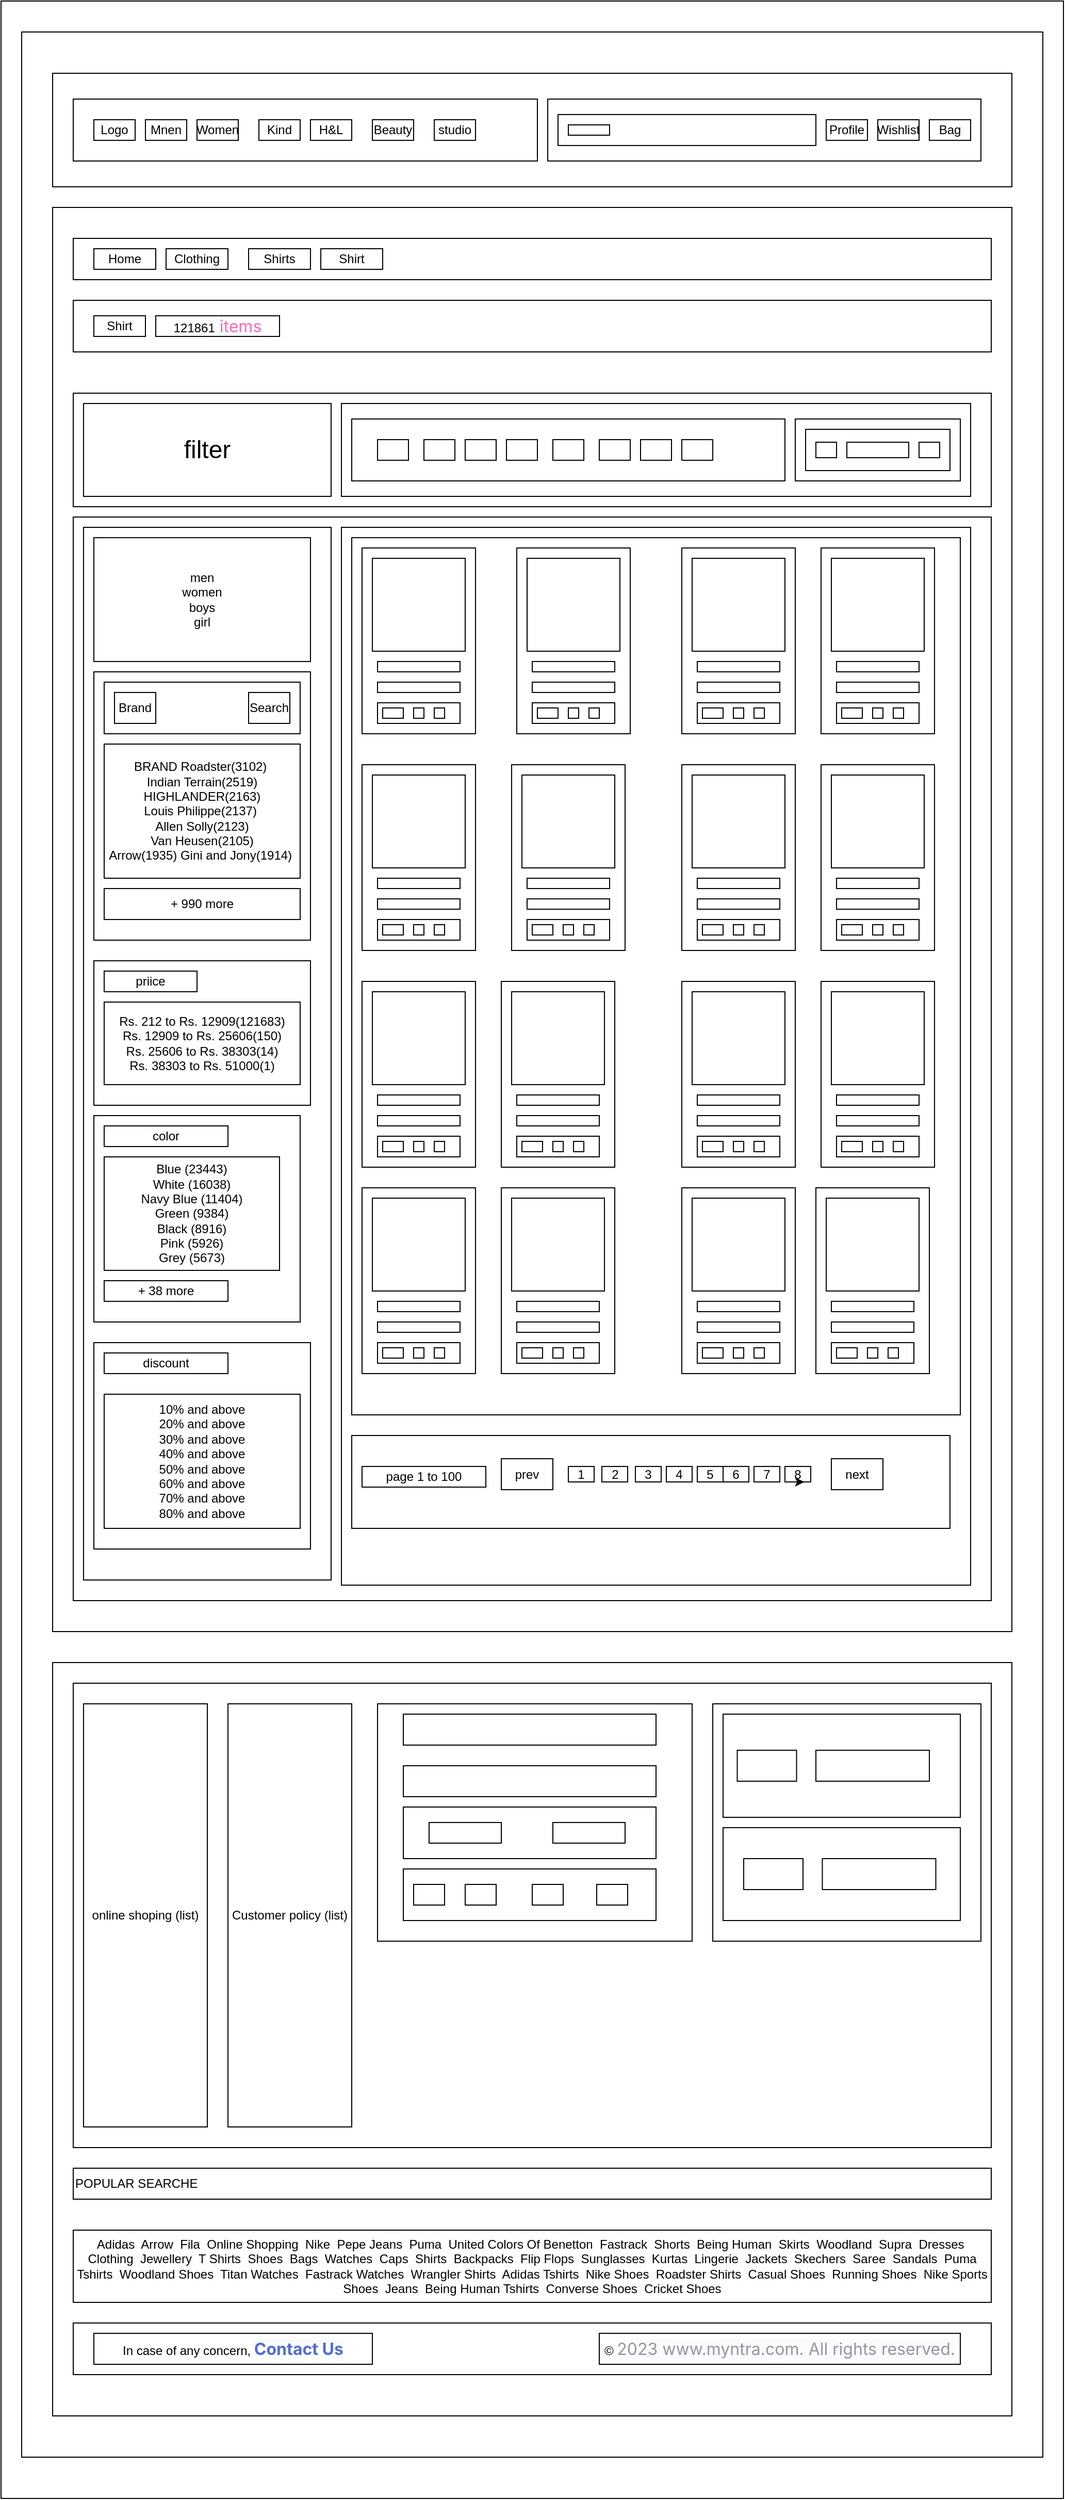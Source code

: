 <mxfile version="21.6.8" type="device">
  <diagram id="B8KBv2zFd8jWTs9i-mNp" name="Page-1">
    <mxGraphModel dx="2107" dy="683" grid="1" gridSize="10" guides="1" tooltips="1" connect="1" arrows="1" fold="1" page="1" pageScale="1" pageWidth="850" pageHeight="1100" math="0" shadow="0">
      <root>
        <mxCell id="0" />
        <mxCell id="1" parent="0" />
        <mxCell id="YcGbDRL9qxOUymfW_lWf-179" value="" style="rounded=0;whiteSpace=wrap;html=1;" vertex="1" parent="1">
          <mxGeometry x="-210" y="80" width="1030" height="2420" as="geometry" />
        </mxCell>
        <mxCell id="YcGbDRL9qxOUymfW_lWf-195" value="" style="rounded=0;whiteSpace=wrap;html=1;" vertex="1" parent="1">
          <mxGeometry x="-190" y="110" width="990" height="2350" as="geometry" />
        </mxCell>
        <mxCell id="YcGbDRL9qxOUymfW_lWf-180" value="" style="rounded=0;whiteSpace=wrap;html=1;" vertex="1" parent="1">
          <mxGeometry x="-160" y="150" width="930" height="110" as="geometry" />
        </mxCell>
        <mxCell id="YcGbDRL9qxOUymfW_lWf-181" value="" style="rounded=0;whiteSpace=wrap;html=1;" vertex="1" parent="1">
          <mxGeometry x="-140" y="175" width="450" height="60" as="geometry" />
        </mxCell>
        <mxCell id="YcGbDRL9qxOUymfW_lWf-182" value="" style="rounded=0;whiteSpace=wrap;html=1;" vertex="1" parent="1">
          <mxGeometry x="320" y="175" width="420" height="60" as="geometry" />
        </mxCell>
        <mxCell id="YcGbDRL9qxOUymfW_lWf-183" value="Mnen" style="rounded=1;whiteSpace=wrap;html=1;arcSize=0;" vertex="1" parent="1">
          <mxGeometry x="-70" y="195" width="40" height="20" as="geometry" />
        </mxCell>
        <mxCell id="YcGbDRL9qxOUymfW_lWf-184" value="Women" style="rounded=1;whiteSpace=wrap;html=1;arcSize=0;" vertex="1" parent="1">
          <mxGeometry x="-20" y="195" width="40" height="20" as="geometry" />
        </mxCell>
        <mxCell id="YcGbDRL9qxOUymfW_lWf-185" value="Kind" style="rounded=1;whiteSpace=wrap;html=1;arcSize=0;" vertex="1" parent="1">
          <mxGeometry x="40" y="195" width="40" height="20" as="geometry" />
        </mxCell>
        <mxCell id="YcGbDRL9qxOUymfW_lWf-186" value="H&amp;amp;L" style="rounded=1;whiteSpace=wrap;html=1;arcSize=0;" vertex="1" parent="1">
          <mxGeometry x="90" y="195" width="40" height="20" as="geometry" />
        </mxCell>
        <mxCell id="YcGbDRL9qxOUymfW_lWf-187" value="Beauty" style="rounded=1;whiteSpace=wrap;html=1;arcSize=0;" vertex="1" parent="1">
          <mxGeometry x="150" y="195" width="40" height="20" as="geometry" />
        </mxCell>
        <mxCell id="YcGbDRL9qxOUymfW_lWf-188" value="studio" style="rounded=1;whiteSpace=wrap;html=1;arcSize=0;" vertex="1" parent="1">
          <mxGeometry x="210" y="195" width="40" height="20" as="geometry" />
        </mxCell>
        <mxCell id="YcGbDRL9qxOUymfW_lWf-189" value="Logo" style="rounded=1;whiteSpace=wrap;html=1;arcSize=0;" vertex="1" parent="1">
          <mxGeometry x="-120" y="195" width="40" height="20" as="geometry" />
        </mxCell>
        <mxCell id="YcGbDRL9qxOUymfW_lWf-190" value="Profile" style="rounded=1;whiteSpace=wrap;html=1;arcSize=0;" vertex="1" parent="1">
          <mxGeometry x="590" y="195" width="40" height="20" as="geometry" />
        </mxCell>
        <mxCell id="YcGbDRL9qxOUymfW_lWf-191" value="Wishlist" style="rounded=1;whiteSpace=wrap;html=1;arcSize=0;" vertex="1" parent="1">
          <mxGeometry x="640" y="195" width="40" height="20" as="geometry" />
        </mxCell>
        <mxCell id="YcGbDRL9qxOUymfW_lWf-192" value="Bag" style="rounded=1;whiteSpace=wrap;html=1;arcSize=0;" vertex="1" parent="1">
          <mxGeometry x="690" y="195" width="40" height="20" as="geometry" />
        </mxCell>
        <mxCell id="YcGbDRL9qxOUymfW_lWf-193" value="" style="rounded=0;whiteSpace=wrap;html=1;" vertex="1" parent="1">
          <mxGeometry x="330" y="190" width="250" height="30" as="geometry" />
        </mxCell>
        <mxCell id="YcGbDRL9qxOUymfW_lWf-194" value="" style="rounded=1;whiteSpace=wrap;html=1;arcSize=0;" vertex="1" parent="1">
          <mxGeometry x="340" y="200" width="40" height="10" as="geometry" />
        </mxCell>
        <mxCell id="YcGbDRL9qxOUymfW_lWf-196" value="" style="rounded=0;whiteSpace=wrap;html=1;" vertex="1" parent="1">
          <mxGeometry x="-160" y="280" width="930" height="1380" as="geometry" />
        </mxCell>
        <mxCell id="YcGbDRL9qxOUymfW_lWf-197" value="" style="rounded=0;whiteSpace=wrap;html=1;" vertex="1" parent="1">
          <mxGeometry x="-140" y="310" width="890" height="40" as="geometry" />
        </mxCell>
        <mxCell id="YcGbDRL9qxOUymfW_lWf-198" value="Home" style="rounded=0;whiteSpace=wrap;html=1;" vertex="1" parent="1">
          <mxGeometry x="-120" y="320" width="60" height="20" as="geometry" />
        </mxCell>
        <mxCell id="YcGbDRL9qxOUymfW_lWf-199" value="Clothing" style="rounded=0;whiteSpace=wrap;html=1;" vertex="1" parent="1">
          <mxGeometry x="-50" y="320" width="60" height="20" as="geometry" />
        </mxCell>
        <mxCell id="YcGbDRL9qxOUymfW_lWf-200" value="Shirts" style="rounded=0;whiteSpace=wrap;html=1;" vertex="1" parent="1">
          <mxGeometry x="30" y="320" width="60" height="20" as="geometry" />
        </mxCell>
        <mxCell id="YcGbDRL9qxOUymfW_lWf-201" value="Shirt" style="rounded=0;whiteSpace=wrap;html=1;" vertex="1" parent="1">
          <mxGeometry x="100" y="320" width="60" height="20" as="geometry" />
        </mxCell>
        <mxCell id="YcGbDRL9qxOUymfW_lWf-206" value="" style="rounded=0;whiteSpace=wrap;html=1;" vertex="1" parent="1">
          <mxGeometry x="-140" y="370" width="890" height="50" as="geometry" />
        </mxCell>
        <mxCell id="YcGbDRL9qxOUymfW_lWf-207" value="Shirt" style="rounded=0;whiteSpace=wrap;html=1;" vertex="1" parent="1">
          <mxGeometry x="-120" y="385" width="50" height="20" as="geometry" />
        </mxCell>
        <mxCell id="YcGbDRL9qxOUymfW_lWf-208" value="121861&lt;span style=&quot;color: rgb(255, 105, 180); font-family: Assistant, -apple-system, BlinkMacSystemFont, &amp;quot;Segoe UI&amp;quot;, Roboto, Helvetica, Arial, sans-serif; font-size: 16px; text-align: start; background-color: rgba(112, 187, 255, 0.03);&quot;&gt; &lt;/span&gt;&lt;span style=&quot;color: rgb(255, 105, 180); font-family: Assistant, -apple-system, BlinkMacSystemFont, &amp;quot;Segoe UI&amp;quot;, Roboto, Helvetica, Arial, sans-serif; font-size: 16px; text-align: start; background-color: rgba(112, 187, 255, 0.03);&quot;&gt;items&lt;/span&gt;" style="rounded=0;whiteSpace=wrap;html=1;" vertex="1" parent="1">
          <mxGeometry x="-60" y="385" width="120" height="20" as="geometry" />
        </mxCell>
        <mxCell id="YcGbDRL9qxOUymfW_lWf-210" value="" style="rounded=0;whiteSpace=wrap;html=1;" vertex="1" parent="1">
          <mxGeometry x="-140" y="460" width="890" height="110" as="geometry" />
        </mxCell>
        <mxCell id="YcGbDRL9qxOUymfW_lWf-211" value="&lt;font style=&quot;font-size: 24px;&quot;&gt;filter&lt;/font&gt;" style="rounded=0;whiteSpace=wrap;html=1;" vertex="1" parent="1">
          <mxGeometry x="-130" y="470" width="240" height="90" as="geometry" />
        </mxCell>
        <mxCell id="YcGbDRL9qxOUymfW_lWf-212" value="" style="rounded=0;whiteSpace=wrap;html=1;" vertex="1" parent="1">
          <mxGeometry x="120" y="470" width="610" height="90" as="geometry" />
        </mxCell>
        <mxCell id="YcGbDRL9qxOUymfW_lWf-213" value="" style="rounded=0;whiteSpace=wrap;html=1;" vertex="1" parent="1">
          <mxGeometry x="130" y="485" width="420" height="60" as="geometry" />
        </mxCell>
        <mxCell id="YcGbDRL9qxOUymfW_lWf-214" value="" style="rounded=0;whiteSpace=wrap;html=1;" vertex="1" parent="1">
          <mxGeometry x="560" y="485" width="160" height="60" as="geometry" />
        </mxCell>
        <mxCell id="YcGbDRL9qxOUymfW_lWf-215" value="" style="rounded=0;whiteSpace=wrap;html=1;" vertex="1" parent="1">
          <mxGeometry x="155" y="505" width="30" height="20" as="geometry" />
        </mxCell>
        <mxCell id="YcGbDRL9qxOUymfW_lWf-216" value="" style="rounded=0;whiteSpace=wrap;html=1;" vertex="1" parent="1">
          <mxGeometry x="200" y="505" width="30" height="20" as="geometry" />
        </mxCell>
        <mxCell id="YcGbDRL9qxOUymfW_lWf-217" value="" style="rounded=0;whiteSpace=wrap;html=1;" vertex="1" parent="1">
          <mxGeometry x="240" y="505" width="30" height="20" as="geometry" />
        </mxCell>
        <mxCell id="YcGbDRL9qxOUymfW_lWf-218" value="" style="rounded=0;whiteSpace=wrap;html=1;" vertex="1" parent="1">
          <mxGeometry x="280" y="505" width="30" height="20" as="geometry" />
        </mxCell>
        <mxCell id="YcGbDRL9qxOUymfW_lWf-219" value="" style="rounded=0;whiteSpace=wrap;html=1;" vertex="1" parent="1">
          <mxGeometry x="325" y="505" width="30" height="20" as="geometry" />
        </mxCell>
        <mxCell id="YcGbDRL9qxOUymfW_lWf-220" value="" style="rounded=0;whiteSpace=wrap;html=1;" vertex="1" parent="1">
          <mxGeometry x="370" y="505" width="30" height="20" as="geometry" />
        </mxCell>
        <mxCell id="YcGbDRL9qxOUymfW_lWf-221" value="" style="rounded=0;whiteSpace=wrap;html=1;" vertex="1" parent="1">
          <mxGeometry x="410" y="505" width="30" height="20" as="geometry" />
        </mxCell>
        <mxCell id="YcGbDRL9qxOUymfW_lWf-222" value="" style="rounded=0;whiteSpace=wrap;html=1;" vertex="1" parent="1">
          <mxGeometry x="450" y="505" width="30" height="20" as="geometry" />
        </mxCell>
        <mxCell id="YcGbDRL9qxOUymfW_lWf-223" value="" style="rounded=0;whiteSpace=wrap;html=1;" vertex="1" parent="1">
          <mxGeometry x="570" y="495" width="140" height="40" as="geometry" />
        </mxCell>
        <mxCell id="YcGbDRL9qxOUymfW_lWf-224" value="" style="rounded=0;whiteSpace=wrap;html=1;" vertex="1" parent="1">
          <mxGeometry x="580" y="507.5" width="20" height="15" as="geometry" />
        </mxCell>
        <mxCell id="YcGbDRL9qxOUymfW_lWf-225" value="" style="rounded=0;whiteSpace=wrap;html=1;" vertex="1" parent="1">
          <mxGeometry x="610" y="507.5" width="60" height="15" as="geometry" />
        </mxCell>
        <mxCell id="YcGbDRL9qxOUymfW_lWf-226" value="" style="rounded=0;whiteSpace=wrap;html=1;" vertex="1" parent="1">
          <mxGeometry x="680" y="507.5" width="20" height="15" as="geometry" />
        </mxCell>
        <mxCell id="YcGbDRL9qxOUymfW_lWf-228" value="" style="rounded=0;whiteSpace=wrap;html=1;" vertex="1" parent="1">
          <mxGeometry x="-140" y="580" width="890" height="1050" as="geometry" />
        </mxCell>
        <mxCell id="YcGbDRL9qxOUymfW_lWf-229" value="" style="rounded=0;whiteSpace=wrap;html=1;" vertex="1" parent="1">
          <mxGeometry x="-130" y="590" width="240" height="1020" as="geometry" />
        </mxCell>
        <mxCell id="YcGbDRL9qxOUymfW_lWf-230" value="" style="rounded=0;whiteSpace=wrap;html=1;" vertex="1" parent="1">
          <mxGeometry x="120" y="590" width="610" height="1025" as="geometry" />
        </mxCell>
        <mxCell id="YcGbDRL9qxOUymfW_lWf-231" value="men&lt;br&gt;women&lt;br&gt;boys&lt;br&gt;girl" style="rounded=0;whiteSpace=wrap;html=1;" vertex="1" parent="1">
          <mxGeometry x="-120" y="600" width="210" height="120" as="geometry" />
        </mxCell>
        <mxCell id="YcGbDRL9qxOUymfW_lWf-233" value="" style="rounded=0;whiteSpace=wrap;html=1;" vertex="1" parent="1">
          <mxGeometry x="-120" y="730" width="210" height="260" as="geometry" />
        </mxCell>
        <mxCell id="YcGbDRL9qxOUymfW_lWf-234" value="" style="rounded=0;whiteSpace=wrap;html=1;" vertex="1" parent="1">
          <mxGeometry x="-110" y="740" width="190" height="50" as="geometry" />
        </mxCell>
        <mxCell id="YcGbDRL9qxOUymfW_lWf-235" value="&lt;div&gt;BRAND Roadster(3102)&amp;nbsp;&lt;/div&gt;&lt;div&gt;Indian Terrain(2519)&lt;/div&gt;&lt;div&gt;&amp;nbsp;HIGHLANDER(2163)&amp;nbsp;&lt;/div&gt;&lt;div&gt;Louis Philippe(2137)&amp;nbsp;&lt;/div&gt;&lt;div&gt;Allen Solly(2123)&lt;/div&gt;&lt;div&gt;&amp;nbsp;Van Heusen(2105)&amp;nbsp;&lt;/div&gt;&lt;div&gt;Arrow(1935) Gini and Jony(1914)&amp;nbsp;&lt;/div&gt;" style="rounded=0;whiteSpace=wrap;html=1;" vertex="1" parent="1">
          <mxGeometry x="-110" y="800" width="190" height="130" as="geometry" />
        </mxCell>
        <mxCell id="YcGbDRL9qxOUymfW_lWf-236" value="Brand" style="rounded=0;whiteSpace=wrap;html=1;" vertex="1" parent="1">
          <mxGeometry x="-100" y="750" width="40" height="30" as="geometry" />
        </mxCell>
        <mxCell id="YcGbDRL9qxOUymfW_lWf-237" value="Search" style="rounded=0;whiteSpace=wrap;html=1;" vertex="1" parent="1">
          <mxGeometry x="30" y="750" width="40" height="30" as="geometry" />
        </mxCell>
        <mxCell id="YcGbDRL9qxOUymfW_lWf-238" value="+ 990 more" style="rounded=0;whiteSpace=wrap;html=1;" vertex="1" parent="1">
          <mxGeometry x="-110" y="940" width="190" height="30" as="geometry" />
        </mxCell>
        <mxCell id="YcGbDRL9qxOUymfW_lWf-239" value="" style="rounded=0;whiteSpace=wrap;html=1;" vertex="1" parent="1">
          <mxGeometry x="-120" y="1010" width="210" height="140" as="geometry" />
        </mxCell>
        <mxCell id="YcGbDRL9qxOUymfW_lWf-240" value="priice" style="rounded=0;whiteSpace=wrap;html=1;" vertex="1" parent="1">
          <mxGeometry x="-110" y="1020" width="90" height="20" as="geometry" />
        </mxCell>
        <mxCell id="YcGbDRL9qxOUymfW_lWf-241" value="Rs. 212 to Rs. 12909(121683)&#xa;Rs. 12909 to Rs. 25606(150)&#xa;Rs. 25606 to Rs. 38303(14)&#xa;Rs. 38303 to Rs. 51000(1)" style="rounded=0;whiteSpace=wrap;html=1;" vertex="1" parent="1">
          <mxGeometry x="-110" y="1050" width="190" height="80" as="geometry" />
        </mxCell>
        <mxCell id="YcGbDRL9qxOUymfW_lWf-242" value="" style="rounded=0;whiteSpace=wrap;html=1;" vertex="1" parent="1">
          <mxGeometry x="-120" y="1160" width="200" height="200" as="geometry" />
        </mxCell>
        <mxCell id="YcGbDRL9qxOUymfW_lWf-243" value="color" style="rounded=0;whiteSpace=wrap;html=1;" vertex="1" parent="1">
          <mxGeometry x="-110" y="1170" width="120" height="20" as="geometry" />
        </mxCell>
        <mxCell id="YcGbDRL9qxOUymfW_lWf-244" value="&lt;div&gt;Blue (23443)&lt;/div&gt;&lt;div&gt;White (16038)&lt;/div&gt;&lt;div&gt;Navy Blue (11404)&lt;/div&gt;&lt;div&gt;Green (9384)&lt;/div&gt;&lt;div&gt;Black (8916)&lt;/div&gt;&lt;div&gt;Pink (5926)&lt;/div&gt;&lt;div&gt;Grey (5673)&lt;/div&gt;" style="rounded=0;whiteSpace=wrap;html=1;" vertex="1" parent="1">
          <mxGeometry x="-110" y="1200" width="170" height="110" as="geometry" />
        </mxCell>
        <mxCell id="YcGbDRL9qxOUymfW_lWf-245" value="+ 38 more" style="rounded=0;whiteSpace=wrap;html=1;" vertex="1" parent="1">
          <mxGeometry x="-110" y="1320" width="120" height="20" as="geometry" />
        </mxCell>
        <mxCell id="YcGbDRL9qxOUymfW_lWf-246" value="" style="rounded=0;whiteSpace=wrap;html=1;" vertex="1" parent="1">
          <mxGeometry x="-120" y="1380" width="210" height="200" as="geometry" />
        </mxCell>
        <mxCell id="YcGbDRL9qxOUymfW_lWf-247" value="discount" style="rounded=0;whiteSpace=wrap;html=1;" vertex="1" parent="1">
          <mxGeometry x="-110" y="1390" width="120" height="20" as="geometry" />
        </mxCell>
        <mxCell id="YcGbDRL9qxOUymfW_lWf-248" value="&lt;div&gt;&lt;div&gt;10% and above&lt;/div&gt;&lt;div&gt;20% and above&lt;/div&gt;&lt;div&gt;30% and above&lt;/div&gt;&lt;div&gt;40% and above&lt;/div&gt;&lt;div&gt;50% and above&lt;/div&gt;&lt;div&gt;60% and above&lt;/div&gt;&lt;div&gt;70% and above&lt;/div&gt;&lt;div&gt;80% and above&lt;/div&gt;&lt;/div&gt;" style="rounded=0;whiteSpace=wrap;html=1;" vertex="1" parent="1">
          <mxGeometry x="-110" y="1430" width="190" height="130" as="geometry" />
        </mxCell>
        <mxCell id="YcGbDRL9qxOUymfW_lWf-249" value="" style="rounded=0;whiteSpace=wrap;html=1;" vertex="1" parent="1">
          <mxGeometry x="130" y="600" width="590" height="850" as="geometry" />
        </mxCell>
        <mxCell id="YcGbDRL9qxOUymfW_lWf-396" value="" style="rounded=0;whiteSpace=wrap;html=1;" vertex="1" parent="1">
          <mxGeometry x="140" y="610" width="110" height="180" as="geometry" />
        </mxCell>
        <mxCell id="YcGbDRL9qxOUymfW_lWf-397" value="" style="rounded=0;whiteSpace=wrap;html=1;" vertex="1" parent="1">
          <mxGeometry x="150" y="620" width="90" height="90" as="geometry" />
        </mxCell>
        <mxCell id="YcGbDRL9qxOUymfW_lWf-398" value="" style="rounded=0;whiteSpace=wrap;html=1;" vertex="1" parent="1">
          <mxGeometry x="155" y="720" width="80" height="10" as="geometry" />
        </mxCell>
        <mxCell id="YcGbDRL9qxOUymfW_lWf-399" value="" style="rounded=0;whiteSpace=wrap;html=1;" vertex="1" parent="1">
          <mxGeometry x="155" y="740" width="80" height="10" as="geometry" />
        </mxCell>
        <mxCell id="YcGbDRL9qxOUymfW_lWf-400" value="" style="rounded=0;whiteSpace=wrap;html=1;" vertex="1" parent="1">
          <mxGeometry x="155" y="760" width="80" height="20" as="geometry" />
        </mxCell>
        <mxCell id="YcGbDRL9qxOUymfW_lWf-401" value="" style="rounded=0;whiteSpace=wrap;html=1;" vertex="1" parent="1">
          <mxGeometry x="160" y="765" width="20" height="10" as="geometry" />
        </mxCell>
        <mxCell id="YcGbDRL9qxOUymfW_lWf-402" value="" style="rounded=0;whiteSpace=wrap;html=1;" vertex="1" parent="1">
          <mxGeometry x="190" y="765" width="10" height="10" as="geometry" />
        </mxCell>
        <mxCell id="YcGbDRL9qxOUymfW_lWf-403" value="" style="rounded=0;whiteSpace=wrap;html=1;" vertex="1" parent="1">
          <mxGeometry x="210" y="765" width="10" height="10" as="geometry" />
        </mxCell>
        <mxCell id="YcGbDRL9qxOUymfW_lWf-428" value="" style="rounded=0;whiteSpace=wrap;html=1;" vertex="1" parent="1">
          <mxGeometry x="585" y="610" width="110" height="180" as="geometry" />
        </mxCell>
        <mxCell id="YcGbDRL9qxOUymfW_lWf-429" value="" style="rounded=0;whiteSpace=wrap;html=1;" vertex="1" parent="1">
          <mxGeometry x="595" y="620" width="90" height="90" as="geometry" />
        </mxCell>
        <mxCell id="YcGbDRL9qxOUymfW_lWf-430" value="" style="rounded=0;whiteSpace=wrap;html=1;" vertex="1" parent="1">
          <mxGeometry x="600" y="720" width="80" height="10" as="geometry" />
        </mxCell>
        <mxCell id="YcGbDRL9qxOUymfW_lWf-431" value="" style="rounded=0;whiteSpace=wrap;html=1;" vertex="1" parent="1">
          <mxGeometry x="600" y="740" width="80" height="10" as="geometry" />
        </mxCell>
        <mxCell id="YcGbDRL9qxOUymfW_lWf-432" value="" style="rounded=0;whiteSpace=wrap;html=1;" vertex="1" parent="1">
          <mxGeometry x="600" y="760" width="80" height="20" as="geometry" />
        </mxCell>
        <mxCell id="YcGbDRL9qxOUymfW_lWf-433" value="" style="rounded=0;whiteSpace=wrap;html=1;" vertex="1" parent="1">
          <mxGeometry x="605" y="765" width="20" height="10" as="geometry" />
        </mxCell>
        <mxCell id="YcGbDRL9qxOUymfW_lWf-434" value="" style="rounded=0;whiteSpace=wrap;html=1;" vertex="1" parent="1">
          <mxGeometry x="635" y="765" width="10" height="10" as="geometry" />
        </mxCell>
        <mxCell id="YcGbDRL9qxOUymfW_lWf-435" value="" style="rounded=0;whiteSpace=wrap;html=1;" vertex="1" parent="1">
          <mxGeometry x="655" y="765" width="10" height="10" as="geometry" />
        </mxCell>
        <mxCell id="YcGbDRL9qxOUymfW_lWf-436" value="" style="rounded=0;whiteSpace=wrap;html=1;" vertex="1" parent="1">
          <mxGeometry x="290" y="610" width="110" height="180" as="geometry" />
        </mxCell>
        <mxCell id="YcGbDRL9qxOUymfW_lWf-437" value="" style="rounded=0;whiteSpace=wrap;html=1;" vertex="1" parent="1">
          <mxGeometry x="300" y="620" width="90" height="90" as="geometry" />
        </mxCell>
        <mxCell id="YcGbDRL9qxOUymfW_lWf-438" value="" style="rounded=0;whiteSpace=wrap;html=1;" vertex="1" parent="1">
          <mxGeometry x="305" y="720" width="80" height="10" as="geometry" />
        </mxCell>
        <mxCell id="YcGbDRL9qxOUymfW_lWf-439" value="" style="rounded=0;whiteSpace=wrap;html=1;" vertex="1" parent="1">
          <mxGeometry x="305" y="740" width="80" height="10" as="geometry" />
        </mxCell>
        <mxCell id="YcGbDRL9qxOUymfW_lWf-440" value="" style="rounded=0;whiteSpace=wrap;html=1;" vertex="1" parent="1">
          <mxGeometry x="305" y="760" width="80" height="20" as="geometry" />
        </mxCell>
        <mxCell id="YcGbDRL9qxOUymfW_lWf-441" value="" style="rounded=0;whiteSpace=wrap;html=1;" vertex="1" parent="1">
          <mxGeometry x="310" y="765" width="20" height="10" as="geometry" />
        </mxCell>
        <mxCell id="YcGbDRL9qxOUymfW_lWf-442" value="" style="rounded=0;whiteSpace=wrap;html=1;" vertex="1" parent="1">
          <mxGeometry x="340" y="765" width="10" height="10" as="geometry" />
        </mxCell>
        <mxCell id="YcGbDRL9qxOUymfW_lWf-443" value="" style="rounded=0;whiteSpace=wrap;html=1;" vertex="1" parent="1">
          <mxGeometry x="360" y="765" width="10" height="10" as="geometry" />
        </mxCell>
        <mxCell id="YcGbDRL9qxOUymfW_lWf-444" value="" style="rounded=0;whiteSpace=wrap;html=1;" vertex="1" parent="1">
          <mxGeometry x="450" y="610" width="110" height="180" as="geometry" />
        </mxCell>
        <mxCell id="YcGbDRL9qxOUymfW_lWf-445" value="" style="rounded=0;whiteSpace=wrap;html=1;" vertex="1" parent="1">
          <mxGeometry x="460" y="620" width="90" height="90" as="geometry" />
        </mxCell>
        <mxCell id="YcGbDRL9qxOUymfW_lWf-446" value="" style="rounded=0;whiteSpace=wrap;html=1;" vertex="1" parent="1">
          <mxGeometry x="465" y="720" width="80" height="10" as="geometry" />
        </mxCell>
        <mxCell id="YcGbDRL9qxOUymfW_lWf-447" value="" style="rounded=0;whiteSpace=wrap;html=1;" vertex="1" parent="1">
          <mxGeometry x="465" y="740" width="80" height="10" as="geometry" />
        </mxCell>
        <mxCell id="YcGbDRL9qxOUymfW_lWf-448" value="" style="rounded=0;whiteSpace=wrap;html=1;" vertex="1" parent="1">
          <mxGeometry x="465" y="760" width="80" height="20" as="geometry" />
        </mxCell>
        <mxCell id="YcGbDRL9qxOUymfW_lWf-449" value="" style="rounded=0;whiteSpace=wrap;html=1;" vertex="1" parent="1">
          <mxGeometry x="470" y="765" width="20" height="10" as="geometry" />
        </mxCell>
        <mxCell id="YcGbDRL9qxOUymfW_lWf-450" value="" style="rounded=0;whiteSpace=wrap;html=1;" vertex="1" parent="1">
          <mxGeometry x="500" y="765" width="10" height="10" as="geometry" />
        </mxCell>
        <mxCell id="YcGbDRL9qxOUymfW_lWf-451" value="" style="rounded=0;whiteSpace=wrap;html=1;" vertex="1" parent="1">
          <mxGeometry x="520" y="765" width="10" height="10" as="geometry" />
        </mxCell>
        <mxCell id="YcGbDRL9qxOUymfW_lWf-452" value="" style="rounded=0;whiteSpace=wrap;html=1;" vertex="1" parent="1">
          <mxGeometry x="140" y="820" width="110" height="180" as="geometry" />
        </mxCell>
        <mxCell id="YcGbDRL9qxOUymfW_lWf-453" value="" style="rounded=0;whiteSpace=wrap;html=1;" vertex="1" parent="1">
          <mxGeometry x="150" y="830" width="90" height="90" as="geometry" />
        </mxCell>
        <mxCell id="YcGbDRL9qxOUymfW_lWf-454" value="" style="rounded=0;whiteSpace=wrap;html=1;" vertex="1" parent="1">
          <mxGeometry x="155" y="930" width="80" height="10" as="geometry" />
        </mxCell>
        <mxCell id="YcGbDRL9qxOUymfW_lWf-455" value="" style="rounded=0;whiteSpace=wrap;html=1;" vertex="1" parent="1">
          <mxGeometry x="155" y="950" width="80" height="10" as="geometry" />
        </mxCell>
        <mxCell id="YcGbDRL9qxOUymfW_lWf-456" value="" style="rounded=0;whiteSpace=wrap;html=1;" vertex="1" parent="1">
          <mxGeometry x="155" y="970" width="80" height="20" as="geometry" />
        </mxCell>
        <mxCell id="YcGbDRL9qxOUymfW_lWf-457" value="" style="rounded=0;whiteSpace=wrap;html=1;" vertex="1" parent="1">
          <mxGeometry x="160" y="975" width="20" height="10" as="geometry" />
        </mxCell>
        <mxCell id="YcGbDRL9qxOUymfW_lWf-458" value="" style="rounded=0;whiteSpace=wrap;html=1;" vertex="1" parent="1">
          <mxGeometry x="190" y="975" width="10" height="10" as="geometry" />
        </mxCell>
        <mxCell id="YcGbDRL9qxOUymfW_lWf-459" value="" style="rounded=0;whiteSpace=wrap;html=1;" vertex="1" parent="1">
          <mxGeometry x="210" y="975" width="10" height="10" as="geometry" />
        </mxCell>
        <mxCell id="YcGbDRL9qxOUymfW_lWf-460" value="" style="rounded=0;whiteSpace=wrap;html=1;" vertex="1" parent="1">
          <mxGeometry x="285" y="820" width="110" height="180" as="geometry" />
        </mxCell>
        <mxCell id="YcGbDRL9qxOUymfW_lWf-461" value="" style="rounded=0;whiteSpace=wrap;html=1;" vertex="1" parent="1">
          <mxGeometry x="295" y="830" width="90" height="90" as="geometry" />
        </mxCell>
        <mxCell id="YcGbDRL9qxOUymfW_lWf-462" value="" style="rounded=0;whiteSpace=wrap;html=1;" vertex="1" parent="1">
          <mxGeometry x="300" y="930" width="80" height="10" as="geometry" />
        </mxCell>
        <mxCell id="YcGbDRL9qxOUymfW_lWf-463" value="" style="rounded=0;whiteSpace=wrap;html=1;" vertex="1" parent="1">
          <mxGeometry x="300" y="950" width="80" height="10" as="geometry" />
        </mxCell>
        <mxCell id="YcGbDRL9qxOUymfW_lWf-464" value="" style="rounded=0;whiteSpace=wrap;html=1;" vertex="1" parent="1">
          <mxGeometry x="300" y="970" width="80" height="20" as="geometry" />
        </mxCell>
        <mxCell id="YcGbDRL9qxOUymfW_lWf-465" value="" style="rounded=0;whiteSpace=wrap;html=1;" vertex="1" parent="1">
          <mxGeometry x="305" y="975" width="20" height="10" as="geometry" />
        </mxCell>
        <mxCell id="YcGbDRL9qxOUymfW_lWf-466" value="" style="rounded=0;whiteSpace=wrap;html=1;" vertex="1" parent="1">
          <mxGeometry x="335" y="975" width="10" height="10" as="geometry" />
        </mxCell>
        <mxCell id="YcGbDRL9qxOUymfW_lWf-467" value="" style="rounded=0;whiteSpace=wrap;html=1;" vertex="1" parent="1">
          <mxGeometry x="355" y="975" width="10" height="10" as="geometry" />
        </mxCell>
        <mxCell id="YcGbDRL9qxOUymfW_lWf-468" value="" style="rounded=0;whiteSpace=wrap;html=1;" vertex="1" parent="1">
          <mxGeometry x="450" y="820" width="110" height="180" as="geometry" />
        </mxCell>
        <mxCell id="YcGbDRL9qxOUymfW_lWf-469" value="" style="rounded=0;whiteSpace=wrap;html=1;" vertex="1" parent="1">
          <mxGeometry x="460" y="830" width="90" height="90" as="geometry" />
        </mxCell>
        <mxCell id="YcGbDRL9qxOUymfW_lWf-470" value="" style="rounded=0;whiteSpace=wrap;html=1;" vertex="1" parent="1">
          <mxGeometry x="465" y="930" width="80" height="10" as="geometry" />
        </mxCell>
        <mxCell id="YcGbDRL9qxOUymfW_lWf-471" value="" style="rounded=0;whiteSpace=wrap;html=1;" vertex="1" parent="1">
          <mxGeometry x="465" y="950" width="80" height="10" as="geometry" />
        </mxCell>
        <mxCell id="YcGbDRL9qxOUymfW_lWf-472" value="" style="rounded=0;whiteSpace=wrap;html=1;" vertex="1" parent="1">
          <mxGeometry x="465" y="970" width="80" height="20" as="geometry" />
        </mxCell>
        <mxCell id="YcGbDRL9qxOUymfW_lWf-473" value="" style="rounded=0;whiteSpace=wrap;html=1;" vertex="1" parent="1">
          <mxGeometry x="470" y="975" width="20" height="10" as="geometry" />
        </mxCell>
        <mxCell id="YcGbDRL9qxOUymfW_lWf-474" value="" style="rounded=0;whiteSpace=wrap;html=1;" vertex="1" parent="1">
          <mxGeometry x="500" y="975" width="10" height="10" as="geometry" />
        </mxCell>
        <mxCell id="YcGbDRL9qxOUymfW_lWf-475" value="" style="rounded=0;whiteSpace=wrap;html=1;" vertex="1" parent="1">
          <mxGeometry x="520" y="975" width="10" height="10" as="geometry" />
        </mxCell>
        <mxCell id="YcGbDRL9qxOUymfW_lWf-476" value="" style="rounded=0;whiteSpace=wrap;html=1;" vertex="1" parent="1">
          <mxGeometry x="585" y="820" width="110" height="180" as="geometry" />
        </mxCell>
        <mxCell id="YcGbDRL9qxOUymfW_lWf-477" value="" style="rounded=0;whiteSpace=wrap;html=1;" vertex="1" parent="1">
          <mxGeometry x="595" y="830" width="90" height="90" as="geometry" />
        </mxCell>
        <mxCell id="YcGbDRL9qxOUymfW_lWf-478" value="" style="rounded=0;whiteSpace=wrap;html=1;" vertex="1" parent="1">
          <mxGeometry x="600" y="930" width="80" height="10" as="geometry" />
        </mxCell>
        <mxCell id="YcGbDRL9qxOUymfW_lWf-479" value="" style="rounded=0;whiteSpace=wrap;html=1;" vertex="1" parent="1">
          <mxGeometry x="600" y="950" width="80" height="10" as="geometry" />
        </mxCell>
        <mxCell id="YcGbDRL9qxOUymfW_lWf-480" value="" style="rounded=0;whiteSpace=wrap;html=1;" vertex="1" parent="1">
          <mxGeometry x="600" y="970" width="80" height="20" as="geometry" />
        </mxCell>
        <mxCell id="YcGbDRL9qxOUymfW_lWf-481" value="" style="rounded=0;whiteSpace=wrap;html=1;" vertex="1" parent="1">
          <mxGeometry x="605" y="975" width="20" height="10" as="geometry" />
        </mxCell>
        <mxCell id="YcGbDRL9qxOUymfW_lWf-482" value="" style="rounded=0;whiteSpace=wrap;html=1;" vertex="1" parent="1">
          <mxGeometry x="635" y="975" width="10" height="10" as="geometry" />
        </mxCell>
        <mxCell id="YcGbDRL9qxOUymfW_lWf-483" value="" style="rounded=0;whiteSpace=wrap;html=1;" vertex="1" parent="1">
          <mxGeometry x="655" y="975" width="10" height="10" as="geometry" />
        </mxCell>
        <mxCell id="YcGbDRL9qxOUymfW_lWf-484" value="" style="rounded=0;whiteSpace=wrap;html=1;" vertex="1" parent="1">
          <mxGeometry x="140" y="1030" width="110" height="180" as="geometry" />
        </mxCell>
        <mxCell id="YcGbDRL9qxOUymfW_lWf-485" value="" style="rounded=0;whiteSpace=wrap;html=1;" vertex="1" parent="1">
          <mxGeometry x="150" y="1040" width="90" height="90" as="geometry" />
        </mxCell>
        <mxCell id="YcGbDRL9qxOUymfW_lWf-486" value="" style="rounded=0;whiteSpace=wrap;html=1;" vertex="1" parent="1">
          <mxGeometry x="155" y="1140" width="80" height="10" as="geometry" />
        </mxCell>
        <mxCell id="YcGbDRL9qxOUymfW_lWf-487" value="" style="rounded=0;whiteSpace=wrap;html=1;" vertex="1" parent="1">
          <mxGeometry x="155" y="1160" width="80" height="10" as="geometry" />
        </mxCell>
        <mxCell id="YcGbDRL9qxOUymfW_lWf-488" value="" style="rounded=0;whiteSpace=wrap;html=1;" vertex="1" parent="1">
          <mxGeometry x="155" y="1180" width="80" height="20" as="geometry" />
        </mxCell>
        <mxCell id="YcGbDRL9qxOUymfW_lWf-489" value="" style="rounded=0;whiteSpace=wrap;html=1;" vertex="1" parent="1">
          <mxGeometry x="160" y="1185" width="20" height="10" as="geometry" />
        </mxCell>
        <mxCell id="YcGbDRL9qxOUymfW_lWf-490" value="" style="rounded=0;whiteSpace=wrap;html=1;" vertex="1" parent="1">
          <mxGeometry x="190" y="1185" width="10" height="10" as="geometry" />
        </mxCell>
        <mxCell id="YcGbDRL9qxOUymfW_lWf-491" value="" style="rounded=0;whiteSpace=wrap;html=1;" vertex="1" parent="1">
          <mxGeometry x="210" y="1185" width="10" height="10" as="geometry" />
        </mxCell>
        <mxCell id="YcGbDRL9qxOUymfW_lWf-492" value="" style="rounded=0;whiteSpace=wrap;html=1;" vertex="1" parent="1">
          <mxGeometry x="275" y="1030" width="110" height="180" as="geometry" />
        </mxCell>
        <mxCell id="YcGbDRL9qxOUymfW_lWf-493" value="" style="rounded=0;whiteSpace=wrap;html=1;" vertex="1" parent="1">
          <mxGeometry x="285" y="1040" width="90" height="90" as="geometry" />
        </mxCell>
        <mxCell id="YcGbDRL9qxOUymfW_lWf-494" value="" style="rounded=0;whiteSpace=wrap;html=1;" vertex="1" parent="1">
          <mxGeometry x="290" y="1140" width="80" height="10" as="geometry" />
        </mxCell>
        <mxCell id="YcGbDRL9qxOUymfW_lWf-495" value="" style="rounded=0;whiteSpace=wrap;html=1;" vertex="1" parent="1">
          <mxGeometry x="290" y="1160" width="80" height="10" as="geometry" />
        </mxCell>
        <mxCell id="YcGbDRL9qxOUymfW_lWf-496" value="" style="rounded=0;whiteSpace=wrap;html=1;" vertex="1" parent="1">
          <mxGeometry x="290" y="1180" width="80" height="20" as="geometry" />
        </mxCell>
        <mxCell id="YcGbDRL9qxOUymfW_lWf-497" value="" style="rounded=0;whiteSpace=wrap;html=1;" vertex="1" parent="1">
          <mxGeometry x="295" y="1185" width="20" height="10" as="geometry" />
        </mxCell>
        <mxCell id="YcGbDRL9qxOUymfW_lWf-498" value="" style="rounded=0;whiteSpace=wrap;html=1;" vertex="1" parent="1">
          <mxGeometry x="325" y="1185" width="10" height="10" as="geometry" />
        </mxCell>
        <mxCell id="YcGbDRL9qxOUymfW_lWf-499" value="" style="rounded=0;whiteSpace=wrap;html=1;" vertex="1" parent="1">
          <mxGeometry x="345" y="1185" width="10" height="10" as="geometry" />
        </mxCell>
        <mxCell id="YcGbDRL9qxOUymfW_lWf-500" value="" style="rounded=0;whiteSpace=wrap;html=1;" vertex="1" parent="1">
          <mxGeometry x="450" y="1030" width="110" height="180" as="geometry" />
        </mxCell>
        <mxCell id="YcGbDRL9qxOUymfW_lWf-501" value="" style="rounded=0;whiteSpace=wrap;html=1;" vertex="1" parent="1">
          <mxGeometry x="460" y="1040" width="90" height="90" as="geometry" />
        </mxCell>
        <mxCell id="YcGbDRL9qxOUymfW_lWf-502" value="" style="rounded=0;whiteSpace=wrap;html=1;" vertex="1" parent="1">
          <mxGeometry x="465" y="1140" width="80" height="10" as="geometry" />
        </mxCell>
        <mxCell id="YcGbDRL9qxOUymfW_lWf-503" value="" style="rounded=0;whiteSpace=wrap;html=1;" vertex="1" parent="1">
          <mxGeometry x="465" y="1160" width="80" height="10" as="geometry" />
        </mxCell>
        <mxCell id="YcGbDRL9qxOUymfW_lWf-504" value="" style="rounded=0;whiteSpace=wrap;html=1;" vertex="1" parent="1">
          <mxGeometry x="465" y="1180" width="80" height="20" as="geometry" />
        </mxCell>
        <mxCell id="YcGbDRL9qxOUymfW_lWf-505" value="" style="rounded=0;whiteSpace=wrap;html=1;" vertex="1" parent="1">
          <mxGeometry x="470" y="1185" width="20" height="10" as="geometry" />
        </mxCell>
        <mxCell id="YcGbDRL9qxOUymfW_lWf-506" value="" style="rounded=0;whiteSpace=wrap;html=1;" vertex="1" parent="1">
          <mxGeometry x="500" y="1185" width="10" height="10" as="geometry" />
        </mxCell>
        <mxCell id="YcGbDRL9qxOUymfW_lWf-507" value="" style="rounded=0;whiteSpace=wrap;html=1;" vertex="1" parent="1">
          <mxGeometry x="520" y="1185" width="10" height="10" as="geometry" />
        </mxCell>
        <mxCell id="YcGbDRL9qxOUymfW_lWf-532" value="" style="rounded=0;whiteSpace=wrap;html=1;" vertex="1" parent="1">
          <mxGeometry x="585" y="1030" width="110" height="180" as="geometry" />
        </mxCell>
        <mxCell id="YcGbDRL9qxOUymfW_lWf-533" value="" style="rounded=0;whiteSpace=wrap;html=1;" vertex="1" parent="1">
          <mxGeometry x="595" y="1040" width="90" height="90" as="geometry" />
        </mxCell>
        <mxCell id="YcGbDRL9qxOUymfW_lWf-534" value="" style="rounded=0;whiteSpace=wrap;html=1;" vertex="1" parent="1">
          <mxGeometry x="600" y="1140" width="80" height="10" as="geometry" />
        </mxCell>
        <mxCell id="YcGbDRL9qxOUymfW_lWf-535" value="" style="rounded=0;whiteSpace=wrap;html=1;" vertex="1" parent="1">
          <mxGeometry x="600" y="1160" width="80" height="10" as="geometry" />
        </mxCell>
        <mxCell id="YcGbDRL9qxOUymfW_lWf-536" value="" style="rounded=0;whiteSpace=wrap;html=1;" vertex="1" parent="1">
          <mxGeometry x="600" y="1180" width="80" height="20" as="geometry" />
        </mxCell>
        <mxCell id="YcGbDRL9qxOUymfW_lWf-537" value="" style="rounded=0;whiteSpace=wrap;html=1;" vertex="1" parent="1">
          <mxGeometry x="605" y="1185" width="20" height="10" as="geometry" />
        </mxCell>
        <mxCell id="YcGbDRL9qxOUymfW_lWf-538" value="" style="rounded=0;whiteSpace=wrap;html=1;" vertex="1" parent="1">
          <mxGeometry x="635" y="1185" width="10" height="10" as="geometry" />
        </mxCell>
        <mxCell id="YcGbDRL9qxOUymfW_lWf-539" value="" style="rounded=0;whiteSpace=wrap;html=1;" vertex="1" parent="1">
          <mxGeometry x="655" y="1185" width="10" height="10" as="geometry" />
        </mxCell>
        <mxCell id="YcGbDRL9qxOUymfW_lWf-540" value="" style="rounded=0;whiteSpace=wrap;html=1;" vertex="1" parent="1">
          <mxGeometry x="140" y="1230" width="110" height="180" as="geometry" />
        </mxCell>
        <mxCell id="YcGbDRL9qxOUymfW_lWf-541" value="" style="rounded=0;whiteSpace=wrap;html=1;" vertex="1" parent="1">
          <mxGeometry x="150" y="1240" width="90" height="90" as="geometry" />
        </mxCell>
        <mxCell id="YcGbDRL9qxOUymfW_lWf-542" value="" style="rounded=0;whiteSpace=wrap;html=1;" vertex="1" parent="1">
          <mxGeometry x="155" y="1340" width="80" height="10" as="geometry" />
        </mxCell>
        <mxCell id="YcGbDRL9qxOUymfW_lWf-543" value="" style="rounded=0;whiteSpace=wrap;html=1;" vertex="1" parent="1">
          <mxGeometry x="155" y="1360" width="80" height="10" as="geometry" />
        </mxCell>
        <mxCell id="YcGbDRL9qxOUymfW_lWf-544" value="" style="rounded=0;whiteSpace=wrap;html=1;" vertex="1" parent="1">
          <mxGeometry x="155" y="1380" width="80" height="20" as="geometry" />
        </mxCell>
        <mxCell id="YcGbDRL9qxOUymfW_lWf-545" value="" style="rounded=0;whiteSpace=wrap;html=1;" vertex="1" parent="1">
          <mxGeometry x="160" y="1385" width="20" height="10" as="geometry" />
        </mxCell>
        <mxCell id="YcGbDRL9qxOUymfW_lWf-546" value="" style="rounded=0;whiteSpace=wrap;html=1;" vertex="1" parent="1">
          <mxGeometry x="190" y="1385" width="10" height="10" as="geometry" />
        </mxCell>
        <mxCell id="YcGbDRL9qxOUymfW_lWf-547" value="" style="rounded=0;whiteSpace=wrap;html=1;" vertex="1" parent="1">
          <mxGeometry x="210" y="1385" width="10" height="10" as="geometry" />
        </mxCell>
        <mxCell id="YcGbDRL9qxOUymfW_lWf-548" value="" style="rounded=0;whiteSpace=wrap;html=1;" vertex="1" parent="1">
          <mxGeometry x="275" y="1230" width="110" height="180" as="geometry" />
        </mxCell>
        <mxCell id="YcGbDRL9qxOUymfW_lWf-549" value="" style="rounded=0;whiteSpace=wrap;html=1;" vertex="1" parent="1">
          <mxGeometry x="285" y="1240" width="90" height="90" as="geometry" />
        </mxCell>
        <mxCell id="YcGbDRL9qxOUymfW_lWf-550" value="" style="rounded=0;whiteSpace=wrap;html=1;" vertex="1" parent="1">
          <mxGeometry x="290" y="1340" width="80" height="10" as="geometry" />
        </mxCell>
        <mxCell id="YcGbDRL9qxOUymfW_lWf-551" value="" style="rounded=0;whiteSpace=wrap;html=1;" vertex="1" parent="1">
          <mxGeometry x="290" y="1360" width="80" height="10" as="geometry" />
        </mxCell>
        <mxCell id="YcGbDRL9qxOUymfW_lWf-552" value="" style="rounded=0;whiteSpace=wrap;html=1;" vertex="1" parent="1">
          <mxGeometry x="290" y="1380" width="80" height="20" as="geometry" />
        </mxCell>
        <mxCell id="YcGbDRL9qxOUymfW_lWf-553" value="" style="rounded=0;whiteSpace=wrap;html=1;" vertex="1" parent="1">
          <mxGeometry x="295" y="1385" width="20" height="10" as="geometry" />
        </mxCell>
        <mxCell id="YcGbDRL9qxOUymfW_lWf-554" value="" style="rounded=0;whiteSpace=wrap;html=1;" vertex="1" parent="1">
          <mxGeometry x="325" y="1385" width="10" height="10" as="geometry" />
        </mxCell>
        <mxCell id="YcGbDRL9qxOUymfW_lWf-555" value="" style="rounded=0;whiteSpace=wrap;html=1;" vertex="1" parent="1">
          <mxGeometry x="345" y="1385" width="10" height="10" as="geometry" />
        </mxCell>
        <mxCell id="YcGbDRL9qxOUymfW_lWf-556" value="" style="rounded=0;whiteSpace=wrap;html=1;" vertex="1" parent="1">
          <mxGeometry x="450" y="1230" width="110" height="180" as="geometry" />
        </mxCell>
        <mxCell id="YcGbDRL9qxOUymfW_lWf-557" value="" style="rounded=0;whiteSpace=wrap;html=1;" vertex="1" parent="1">
          <mxGeometry x="460" y="1240" width="90" height="90" as="geometry" />
        </mxCell>
        <mxCell id="YcGbDRL9qxOUymfW_lWf-558" value="" style="rounded=0;whiteSpace=wrap;html=1;" vertex="1" parent="1">
          <mxGeometry x="465" y="1340" width="80" height="10" as="geometry" />
        </mxCell>
        <mxCell id="YcGbDRL9qxOUymfW_lWf-559" value="" style="rounded=0;whiteSpace=wrap;html=1;" vertex="1" parent="1">
          <mxGeometry x="465" y="1360" width="80" height="10" as="geometry" />
        </mxCell>
        <mxCell id="YcGbDRL9qxOUymfW_lWf-560" value="" style="rounded=0;whiteSpace=wrap;html=1;" vertex="1" parent="1">
          <mxGeometry x="465" y="1380" width="80" height="20" as="geometry" />
        </mxCell>
        <mxCell id="YcGbDRL9qxOUymfW_lWf-561" value="" style="rounded=0;whiteSpace=wrap;html=1;" vertex="1" parent="1">
          <mxGeometry x="470" y="1385" width="20" height="10" as="geometry" />
        </mxCell>
        <mxCell id="YcGbDRL9qxOUymfW_lWf-562" value="" style="rounded=0;whiteSpace=wrap;html=1;" vertex="1" parent="1">
          <mxGeometry x="500" y="1385" width="10" height="10" as="geometry" />
        </mxCell>
        <mxCell id="YcGbDRL9qxOUymfW_lWf-563" value="" style="rounded=0;whiteSpace=wrap;html=1;" vertex="1" parent="1">
          <mxGeometry x="520" y="1385" width="10" height="10" as="geometry" />
        </mxCell>
        <mxCell id="YcGbDRL9qxOUymfW_lWf-564" value="" style="rounded=0;whiteSpace=wrap;html=1;" vertex="1" parent="1">
          <mxGeometry x="580" y="1230" width="110" height="180" as="geometry" />
        </mxCell>
        <mxCell id="YcGbDRL9qxOUymfW_lWf-565" value="" style="rounded=0;whiteSpace=wrap;html=1;" vertex="1" parent="1">
          <mxGeometry x="590" y="1240" width="90" height="90" as="geometry" />
        </mxCell>
        <mxCell id="YcGbDRL9qxOUymfW_lWf-566" value="" style="rounded=0;whiteSpace=wrap;html=1;" vertex="1" parent="1">
          <mxGeometry x="595" y="1340" width="80" height="10" as="geometry" />
        </mxCell>
        <mxCell id="YcGbDRL9qxOUymfW_lWf-567" value="" style="rounded=0;whiteSpace=wrap;html=1;" vertex="1" parent="1">
          <mxGeometry x="595" y="1360" width="80" height="10" as="geometry" />
        </mxCell>
        <mxCell id="YcGbDRL9qxOUymfW_lWf-568" value="" style="rounded=0;whiteSpace=wrap;html=1;" vertex="1" parent="1">
          <mxGeometry x="595" y="1380" width="80" height="20" as="geometry" />
        </mxCell>
        <mxCell id="YcGbDRL9qxOUymfW_lWf-569" value="" style="rounded=0;whiteSpace=wrap;html=1;" vertex="1" parent="1">
          <mxGeometry x="600" y="1385" width="20" height="10" as="geometry" />
        </mxCell>
        <mxCell id="YcGbDRL9qxOUymfW_lWf-570" value="" style="rounded=0;whiteSpace=wrap;html=1;" vertex="1" parent="1">
          <mxGeometry x="630" y="1385" width="10" height="10" as="geometry" />
        </mxCell>
        <mxCell id="YcGbDRL9qxOUymfW_lWf-571" value="" style="rounded=0;whiteSpace=wrap;html=1;" vertex="1" parent="1">
          <mxGeometry x="650" y="1385" width="10" height="10" as="geometry" />
        </mxCell>
        <mxCell id="YcGbDRL9qxOUymfW_lWf-572" value="" style="rounded=0;whiteSpace=wrap;html=1;" vertex="1" parent="1">
          <mxGeometry x="130" y="1470" width="580" height="90" as="geometry" />
        </mxCell>
        <mxCell id="YcGbDRL9qxOUymfW_lWf-574" value="1" style="rounded=0;whiteSpace=wrap;html=1;" vertex="1" parent="1">
          <mxGeometry x="340" y="1500" width="25" height="15" as="geometry" />
        </mxCell>
        <mxCell id="YcGbDRL9qxOUymfW_lWf-575" value="2" style="rounded=0;whiteSpace=wrap;html=1;" vertex="1" parent="1">
          <mxGeometry x="372.5" y="1500" width="25" height="15" as="geometry" />
        </mxCell>
        <mxCell id="YcGbDRL9qxOUymfW_lWf-576" value="3" style="rounded=0;whiteSpace=wrap;html=1;" vertex="1" parent="1">
          <mxGeometry x="405" y="1500" width="25" height="15" as="geometry" />
        </mxCell>
        <mxCell id="YcGbDRL9qxOUymfW_lWf-577" value="4" style="rounded=0;whiteSpace=wrap;html=1;" vertex="1" parent="1">
          <mxGeometry x="435" y="1500" width="25" height="15" as="geometry" />
        </mxCell>
        <mxCell id="YcGbDRL9qxOUymfW_lWf-578" value="5" style="rounded=0;whiteSpace=wrap;html=1;" vertex="1" parent="1">
          <mxGeometry x="465" y="1500" width="25" height="15" as="geometry" />
        </mxCell>
        <mxCell id="YcGbDRL9qxOUymfW_lWf-579" value="6" style="rounded=0;whiteSpace=wrap;html=1;" vertex="1" parent="1">
          <mxGeometry x="490" y="1500" width="25" height="15" as="geometry" />
        </mxCell>
        <mxCell id="YcGbDRL9qxOUymfW_lWf-580" value="7" style="rounded=0;whiteSpace=wrap;html=1;" vertex="1" parent="1">
          <mxGeometry x="520" y="1500" width="25" height="15" as="geometry" />
        </mxCell>
        <mxCell id="YcGbDRL9qxOUymfW_lWf-581" value="8" style="rounded=0;whiteSpace=wrap;html=1;" vertex="1" parent="1">
          <mxGeometry x="550" y="1500" width="25" height="15" as="geometry" />
        </mxCell>
        <mxCell id="YcGbDRL9qxOUymfW_lWf-583" style="edgeStyle=orthogonalEdgeStyle;rounded=0;orthogonalLoop=1;jettySize=auto;html=1;exitX=0.5;exitY=1;exitDx=0;exitDy=0;entryX=0.75;entryY=1;entryDx=0;entryDy=0;" edge="1" parent="1" source="YcGbDRL9qxOUymfW_lWf-581" target="YcGbDRL9qxOUymfW_lWf-581">
          <mxGeometry relative="1" as="geometry" />
        </mxCell>
        <mxCell id="YcGbDRL9qxOUymfW_lWf-584" value="prev" style="rounded=0;whiteSpace=wrap;html=1;" vertex="1" parent="1">
          <mxGeometry x="275" y="1492.5" width="50" height="30" as="geometry" />
        </mxCell>
        <mxCell id="YcGbDRL9qxOUymfW_lWf-585" value="next" style="rounded=0;whiteSpace=wrap;html=1;" vertex="1" parent="1">
          <mxGeometry x="595" y="1492.5" width="50" height="30" as="geometry" />
        </mxCell>
        <mxCell id="YcGbDRL9qxOUymfW_lWf-586" value="page 1 to 100" style="rounded=0;whiteSpace=wrap;html=1;" vertex="1" parent="1">
          <mxGeometry x="140" y="1500" width="120" height="20" as="geometry" />
        </mxCell>
        <mxCell id="YcGbDRL9qxOUymfW_lWf-587" value="" style="rounded=0;whiteSpace=wrap;html=1;" vertex="1" parent="1">
          <mxGeometry x="-160" y="1690" width="930" height="730" as="geometry" />
        </mxCell>
        <mxCell id="YcGbDRL9qxOUymfW_lWf-588" value="" style="rounded=0;whiteSpace=wrap;html=1;" vertex="1" parent="1">
          <mxGeometry x="-140" y="1710" width="890" height="450" as="geometry" />
        </mxCell>
        <mxCell id="YcGbDRL9qxOUymfW_lWf-607" value="online shoping (list)" style="rounded=0;whiteSpace=wrap;html=1;" vertex="1" parent="1">
          <mxGeometry x="-130" y="1730" width="120" height="410" as="geometry" />
        </mxCell>
        <mxCell id="YcGbDRL9qxOUymfW_lWf-608" value="Customer policy (list)" style="rounded=0;whiteSpace=wrap;html=1;" vertex="1" parent="1">
          <mxGeometry x="10" y="1730" width="120" height="410" as="geometry" />
        </mxCell>
        <mxCell id="YcGbDRL9qxOUymfW_lWf-609" value="" style="rounded=0;whiteSpace=wrap;html=1;" vertex="1" parent="1">
          <mxGeometry x="155" y="1730" width="305" height="230" as="geometry" />
        </mxCell>
        <mxCell id="YcGbDRL9qxOUymfW_lWf-610" value="" style="rounded=0;whiteSpace=wrap;html=1;" vertex="1" parent="1">
          <mxGeometry x="180" y="1740" width="245" height="30" as="geometry" />
        </mxCell>
        <mxCell id="YcGbDRL9qxOUymfW_lWf-611" value="" style="rounded=0;whiteSpace=wrap;html=1;" vertex="1" parent="1">
          <mxGeometry x="180" y="1790" width="245" height="30" as="geometry" />
        </mxCell>
        <mxCell id="YcGbDRL9qxOUymfW_lWf-612" value="" style="rounded=0;whiteSpace=wrap;html=1;" vertex="1" parent="1">
          <mxGeometry x="180" y="1830" width="245" height="50" as="geometry" />
        </mxCell>
        <mxCell id="YcGbDRL9qxOUymfW_lWf-613" value="" style="rounded=0;whiteSpace=wrap;html=1;" vertex="1" parent="1">
          <mxGeometry x="180" y="1890" width="245" height="50" as="geometry" />
        </mxCell>
        <mxCell id="YcGbDRL9qxOUymfW_lWf-614" value="" style="rounded=0;whiteSpace=wrap;html=1;" vertex="1" parent="1">
          <mxGeometry x="205" y="1845" width="70" height="20" as="geometry" />
        </mxCell>
        <mxCell id="YcGbDRL9qxOUymfW_lWf-615" value="" style="rounded=0;whiteSpace=wrap;html=1;" vertex="1" parent="1">
          <mxGeometry x="325" y="1845" width="70" height="20" as="geometry" />
        </mxCell>
        <mxCell id="YcGbDRL9qxOUymfW_lWf-616" value="" style="rounded=0;whiteSpace=wrap;html=1;" vertex="1" parent="1">
          <mxGeometry x="190" y="1905" width="30" height="20" as="geometry" />
        </mxCell>
        <mxCell id="YcGbDRL9qxOUymfW_lWf-617" value="" style="rounded=0;whiteSpace=wrap;html=1;" vertex="1" parent="1">
          <mxGeometry x="367.5" y="1905" width="30" height="20" as="geometry" />
        </mxCell>
        <mxCell id="YcGbDRL9qxOUymfW_lWf-618" value="" style="rounded=0;whiteSpace=wrap;html=1;" vertex="1" parent="1">
          <mxGeometry x="240" y="1905" width="30" height="20" as="geometry" />
        </mxCell>
        <mxCell id="YcGbDRL9qxOUymfW_lWf-619" value="" style="rounded=0;whiteSpace=wrap;html=1;" vertex="1" parent="1">
          <mxGeometry x="305" y="1905" width="30" height="20" as="geometry" />
        </mxCell>
        <mxCell id="YcGbDRL9qxOUymfW_lWf-620" value="" style="rounded=0;whiteSpace=wrap;html=1;" vertex="1" parent="1">
          <mxGeometry x="480" y="1730" width="260" height="230" as="geometry" />
        </mxCell>
        <mxCell id="YcGbDRL9qxOUymfW_lWf-622" value="" style="rounded=0;whiteSpace=wrap;html=1;" vertex="1" parent="1">
          <mxGeometry x="490" y="1740" width="230" height="100" as="geometry" />
        </mxCell>
        <mxCell id="YcGbDRL9qxOUymfW_lWf-623" value="" style="rounded=0;whiteSpace=wrap;html=1;" vertex="1" parent="1">
          <mxGeometry x="490" y="1850" width="230" height="90" as="geometry" />
        </mxCell>
        <mxCell id="YcGbDRL9qxOUymfW_lWf-624" value="" style="rounded=0;whiteSpace=wrap;html=1;" vertex="1" parent="1">
          <mxGeometry x="503.75" y="1775" width="57.5" height="30" as="geometry" />
        </mxCell>
        <mxCell id="YcGbDRL9qxOUymfW_lWf-625" value="" style="rounded=0;whiteSpace=wrap;html=1;" vertex="1" parent="1">
          <mxGeometry x="580" y="1775" width="110" height="30" as="geometry" />
        </mxCell>
        <mxCell id="YcGbDRL9qxOUymfW_lWf-626" value="" style="rounded=0;whiteSpace=wrap;html=1;" vertex="1" parent="1">
          <mxGeometry x="510" y="1880" width="57.5" height="30" as="geometry" />
        </mxCell>
        <mxCell id="YcGbDRL9qxOUymfW_lWf-627" value="" style="rounded=0;whiteSpace=wrap;html=1;" vertex="1" parent="1">
          <mxGeometry x="586.25" y="1880" width="110" height="30" as="geometry" />
        </mxCell>
        <mxCell id="YcGbDRL9qxOUymfW_lWf-628" value="POPULAR SEARCHE" style="rounded=0;whiteSpace=wrap;html=1;align=left;" vertex="1" parent="1">
          <mxGeometry x="-140" y="2180" width="890" height="30" as="geometry" />
        </mxCell>
        <mxCell id="YcGbDRL9qxOUymfW_lWf-630" style="edgeStyle=orthogonalEdgeStyle;rounded=0;orthogonalLoop=1;jettySize=auto;html=1;exitX=0.5;exitY=1;exitDx=0;exitDy=0;" edge="1" parent="1" source="YcGbDRL9qxOUymfW_lWf-628" target="YcGbDRL9qxOUymfW_lWf-628">
          <mxGeometry relative="1" as="geometry" />
        </mxCell>
        <mxCell id="YcGbDRL9qxOUymfW_lWf-631" value="Adidas  Arrow  Fila  Online Shopping  Nike  Pepe Jeans  Puma  United Colors Of Benetton  Fastrack  Shorts  Being Human  Skirts  Woodland  Supra  Dresses  Clothing  Jewellery  T Shirts  Shoes  Bags  Watches  Caps  Shirts  Backpacks  Flip Flops  Sunglasses  Kurtas  Lingerie  Jackets  Skechers  Saree  Sandals  Puma Tshirts  Woodland Shoes  Titan Watches  Fastrack Watches  Wrangler Shirts  Adidas Tshirts  Nike Shoes  Roadster Shirts  Casual Shoes  Running Shoes  Nike Sports Shoes  Jeans  Being Human Tshirts  Converse Shoes  Cricket Shoes" style="rounded=0;whiteSpace=wrap;html=1;" vertex="1" parent="1">
          <mxGeometry x="-140" y="2240" width="890" height="70" as="geometry" />
        </mxCell>
        <mxCell id="YcGbDRL9qxOUymfW_lWf-632" value="" style="rounded=0;whiteSpace=wrap;html=1;" vertex="1" parent="1">
          <mxGeometry x="-140" y="2330" width="890" height="50" as="geometry" />
        </mxCell>
        <mxCell id="YcGbDRL9qxOUymfW_lWf-633" value="In case of any concern,&amp;nbsp;&lt;a style=&quot;box-sizing: inherit; background-color: rgb(250, 251, 252); text-decoration-line: none; color: rgb(82, 108, 208); outline-width: 0px; font-weight: 700; font-family: Assistant, -apple-system, BlinkMacSystemFont, &amp;quot;Segoe UI&amp;quot;, Roboto, Helvetica, Arial, sans-serif; font-size: medium; text-align: start;&quot; data-reactid=&quot;322&quot; href=&quot;https://www.myntra.com/contactus&quot;&gt;Contact Us&lt;/a&gt;" style="rounded=0;whiteSpace=wrap;html=1;" vertex="1" parent="1">
          <mxGeometry x="-120" y="2340" width="270" height="30" as="geometry" />
        </mxCell>
        <mxCell id="YcGbDRL9qxOUymfW_lWf-634" value="©&amp;nbsp;&lt;span style=&quot;color: rgb(148, 150, 159); font-family: Assistant, -apple-system, BlinkMacSystemFont, &amp;quot;Segoe UI&amp;quot;, Roboto, Helvetica, Arial, sans-serif; font-size: medium; text-align: end; background-color: rgb(250, 251, 252);&quot;&gt;2023&lt;/span&gt;&lt;span style=&quot;color: rgb(148, 150, 159); font-family: Assistant, -apple-system, BlinkMacSystemFont, &amp;quot;Segoe UI&amp;quot;, Roboto, Helvetica, Arial, sans-serif; font-size: medium; text-align: end; background-color: rgb(250, 251, 252);&quot;&gt;&amp;nbsp;www.myntra.com. All rights reserved.&lt;/span&gt;" style="rounded=0;whiteSpace=wrap;html=1;" vertex="1" parent="1">
          <mxGeometry x="370" y="2340" width="350" height="30" as="geometry" />
        </mxCell>
      </root>
    </mxGraphModel>
  </diagram>
</mxfile>
